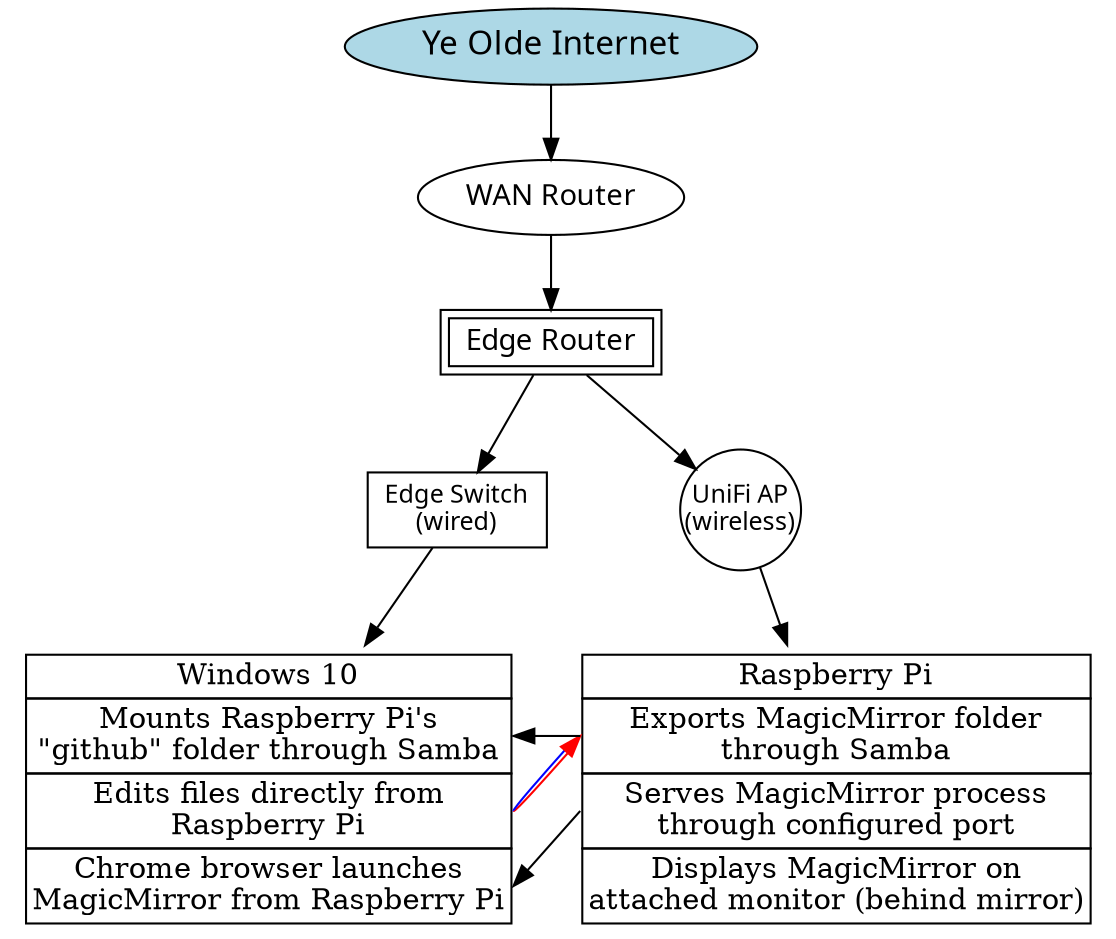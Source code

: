 digraph home_network {
	rankdir=TB
	node[shape=record]
	splines="line"
	fontname="Myriad Pro"
	fontsize="16"

	internet [
		shape=ellipse
		style=filled
		fillcolor=lightblue
		label="Ye Olde Internet"
		fontname="Myriad Pro"
		fontsize="16"
	]

	publicrouter [
		shape=ellipse
		label="WAN Router"
		fontname="Myriad Pro"
		fontsize="14"
	]

	edgerouter [
		shape=rect
		label="Edge Router"
		fontname="Myriad Pro"
		fontsize="14"
		height="0.2"
		peripheries=2
	]

	edgeswitch [
		shape=rect
		label="Edge Switch\n(wired)"
		fontname="Myriad Pro"
		fontsize="12"
	]

	unifiap [
		shape=circle
		label="UniFi AP\n(wireless)"
		fontname="Myriad Pro"
		fontsize="12"
		height="0.80"
		fixedsize=true
	]

	win10 [
		shape=none
		label=<<table border="0" cellspacing="0">
					<tr><td port="port1" border="1">Windows 10</td></tr>
					<tr><td port="port2" border="1">Mounts Raspberry Pi's<br />
																"github" folder through Samba</td></tr>
					<tr><td port="port3" border="1">Edits files directly from<br />
																Raspberry Pi</td></tr>
					<tr><td port="port4" border="1">Chrome browser launches<br />
																MagicMirror from Raspberry Pi</td></tr>
				</table>>
	]

	raspberrypi [
		shape=none
		label=<<table border="0" cellspacing="0">
					<tr><td port="port1" border="1">Raspberry Pi</td></tr>
					<tr><td port="port2" border="1">Exports MagicMirror folder<br />
																through Samba</td></tr>
					<tr><td port="port3" border="1">Serves MagicMirror process<br />
																through configured port</td></tr>
					<tr><td port="port4" border="1">Displays MagicMirror on<br />
																attached monitor (behind mirror)</td></tr>
				</table>>
	]

	{rank=same; edgeswitch unifiap}
	{rank=same; win10 raspberrypi}

	raspberrypi:port2 -> win10:port2
	raspberrypi:port3 -> win10:port4
	win10:port3 -> raspberrypi:port2 [dir=both color="red:blue"]

	internet -> publicrouter -> edgerouter
	edgerouter -> edgeswitch
	edgerouter -> unifiap
	edgeswitch -> win10
	unifiap -> raspberrypi
}